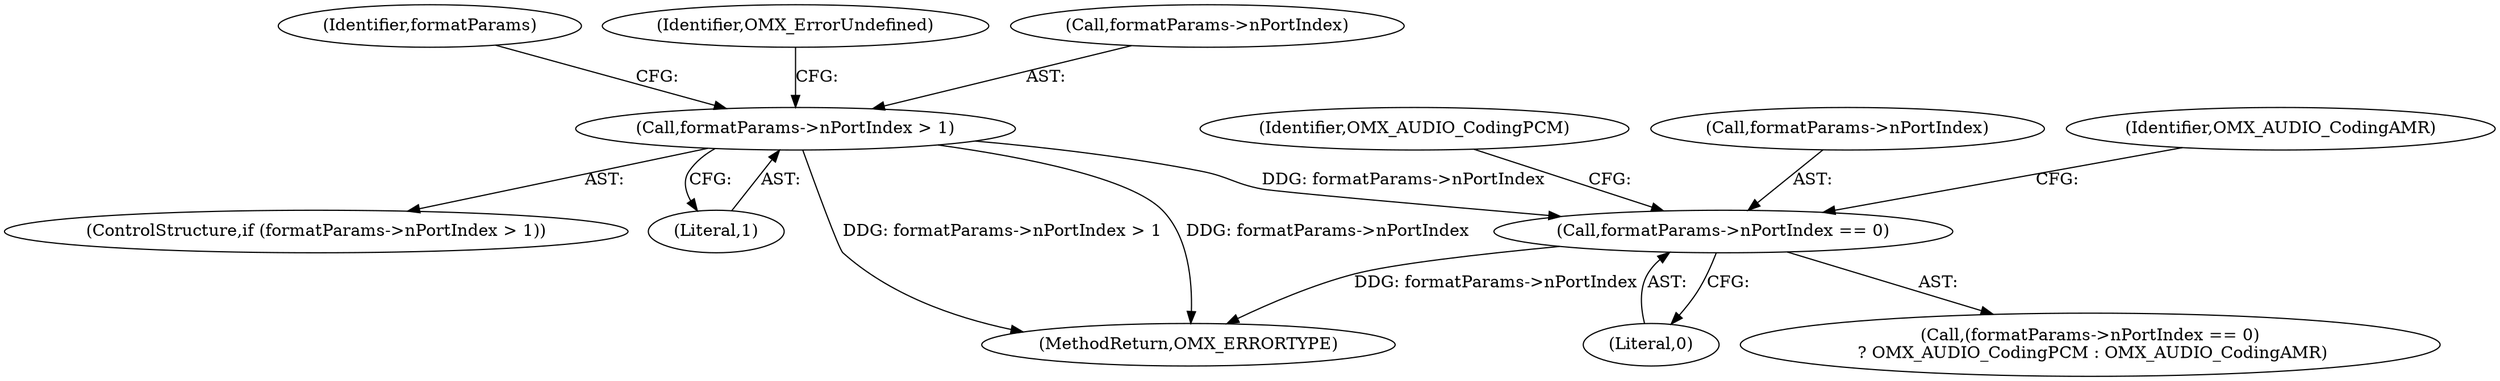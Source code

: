 digraph "0_Android_295c883fe3105b19bcd0f9e07d54c6b589fc5bff_10@pointer" {
"1000145" [label="(Call,formatParams->nPortIndex == 0)"];
"1000123" [label="(Call,formatParams->nPortIndex > 1)"];
"1000144" [label="(Call,(formatParams->nPortIndex == 0)\n ? OMX_AUDIO_CodingPCM : OMX_AUDIO_CodingAMR)"];
"1000282" [label="(MethodReturn,OMX_ERRORTYPE)"];
"1000122" [label="(ControlStructure,if (formatParams->nPortIndex > 1))"];
"1000134" [label="(Identifier,formatParams)"];
"1000127" [label="(Literal,1)"];
"1000149" [label="(Literal,0)"];
"1000150" [label="(Identifier,OMX_AUDIO_CodingPCM)"];
"1000130" [label="(Identifier,OMX_ErrorUndefined)"];
"1000123" [label="(Call,formatParams->nPortIndex > 1)"];
"1000124" [label="(Call,formatParams->nPortIndex)"];
"1000146" [label="(Call,formatParams->nPortIndex)"];
"1000145" [label="(Call,formatParams->nPortIndex == 0)"];
"1000151" [label="(Identifier,OMX_AUDIO_CodingAMR)"];
"1000145" -> "1000144"  [label="AST: "];
"1000145" -> "1000149"  [label="CFG: "];
"1000146" -> "1000145"  [label="AST: "];
"1000149" -> "1000145"  [label="AST: "];
"1000150" -> "1000145"  [label="CFG: "];
"1000151" -> "1000145"  [label="CFG: "];
"1000145" -> "1000282"  [label="DDG: formatParams->nPortIndex"];
"1000123" -> "1000145"  [label="DDG: formatParams->nPortIndex"];
"1000123" -> "1000122"  [label="AST: "];
"1000123" -> "1000127"  [label="CFG: "];
"1000124" -> "1000123"  [label="AST: "];
"1000127" -> "1000123"  [label="AST: "];
"1000130" -> "1000123"  [label="CFG: "];
"1000134" -> "1000123"  [label="CFG: "];
"1000123" -> "1000282"  [label="DDG: formatParams->nPortIndex > 1"];
"1000123" -> "1000282"  [label="DDG: formatParams->nPortIndex"];
}
